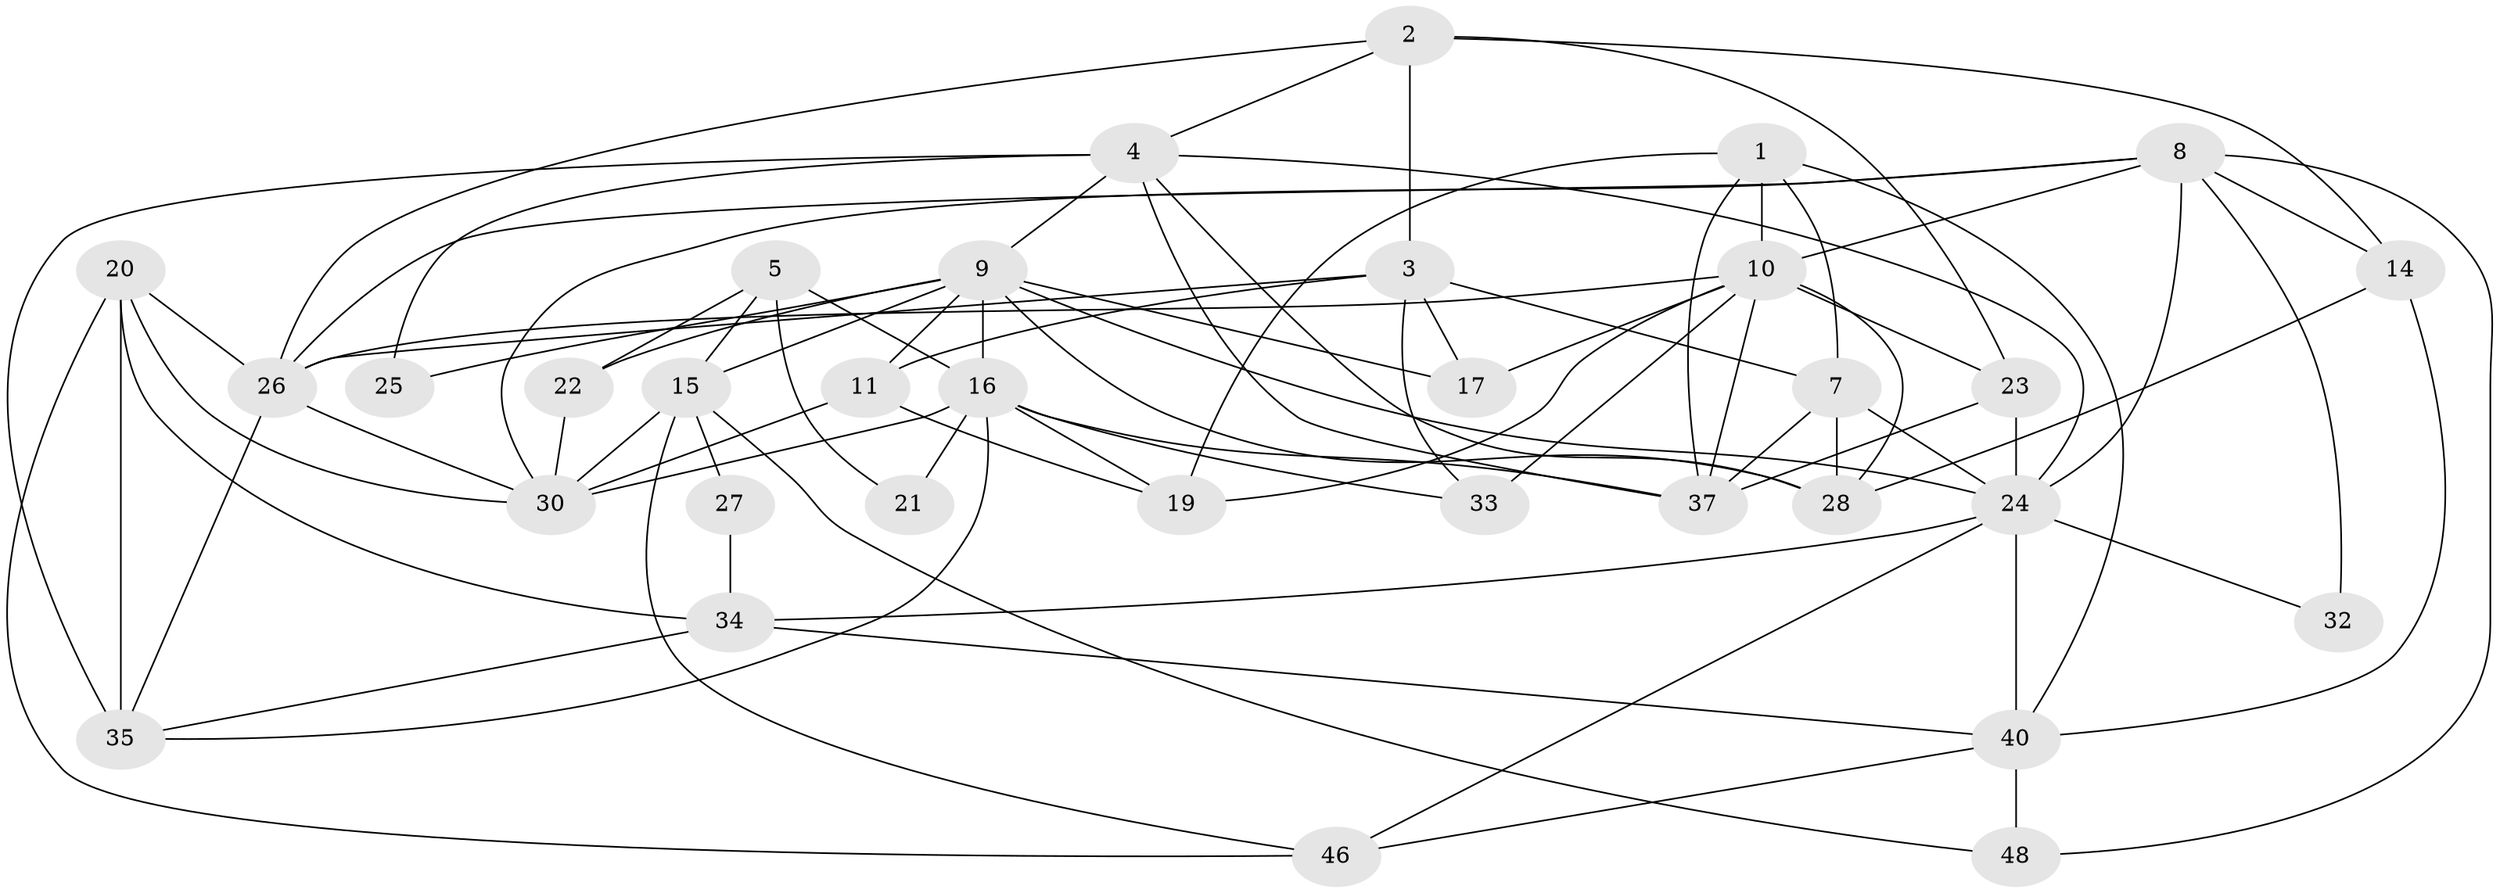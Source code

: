 // Generated by graph-tools (version 1.1) at 2025/23/03/03/25 07:23:56]
// undirected, 33 vertices, 83 edges
graph export_dot {
graph [start="1"]
  node [color=gray90,style=filled];
  1 [super="+38"];
  2 [super="+54"];
  3 [super="+6"];
  4 [super="+13"];
  5 [super="+18"];
  7 [super="+47"];
  8 [super="+45"];
  9 [super="+31"];
  10 [super="+50"];
  11 [super="+12"];
  14 [super="+29"];
  15 [super="+51"];
  16 [super="+44"];
  17;
  19;
  20 [super="+39"];
  21;
  22;
  23;
  24 [super="+43"];
  25;
  26 [super="+36"];
  27;
  28 [super="+52"];
  30 [super="+55"];
  32;
  33;
  34 [super="+41"];
  35 [super="+49"];
  37 [super="+53"];
  40 [super="+42"];
  46;
  48;
  1 -- 10;
  1 -- 19;
  1 -- 40;
  1 -- 37;
  1 -- 7;
  2 -- 26;
  2 -- 3;
  2 -- 4;
  2 -- 23;
  2 -- 14;
  3 -- 17;
  3 -- 11;
  3 -- 33;
  3 -- 26;
  3 -- 7;
  4 -- 35;
  4 -- 24;
  4 -- 37;
  4 -- 9;
  4 -- 28;
  4 -- 25;
  5 -- 16 [weight=2];
  5 -- 21;
  5 -- 22;
  5 -- 15;
  7 -- 24;
  7 -- 37;
  7 -- 28;
  8 -- 10;
  8 -- 26 [weight=2];
  8 -- 32;
  8 -- 48;
  8 -- 24 [weight=2];
  8 -- 14;
  8 -- 30;
  9 -- 24;
  9 -- 15;
  9 -- 16;
  9 -- 17;
  9 -- 22;
  9 -- 11;
  9 -- 28;
  9 -- 25;
  10 -- 33 [weight=2];
  10 -- 17;
  10 -- 19;
  10 -- 23;
  10 -- 26;
  10 -- 37;
  10 -- 28;
  11 -- 19;
  11 -- 30;
  14 -- 28;
  14 -- 40;
  15 -- 46;
  15 -- 30;
  15 -- 48;
  15 -- 27;
  16 -- 35;
  16 -- 21;
  16 -- 33;
  16 -- 37;
  16 -- 19;
  16 -- 30;
  20 -- 26;
  20 -- 46;
  20 -- 35;
  20 -- 30;
  20 -- 34;
  22 -- 30;
  23 -- 24;
  23 -- 37;
  24 -- 32;
  24 -- 34;
  24 -- 46;
  24 -- 40;
  26 -- 30;
  26 -- 35;
  27 -- 34;
  34 -- 40;
  34 -- 35;
  40 -- 48;
  40 -- 46;
}
